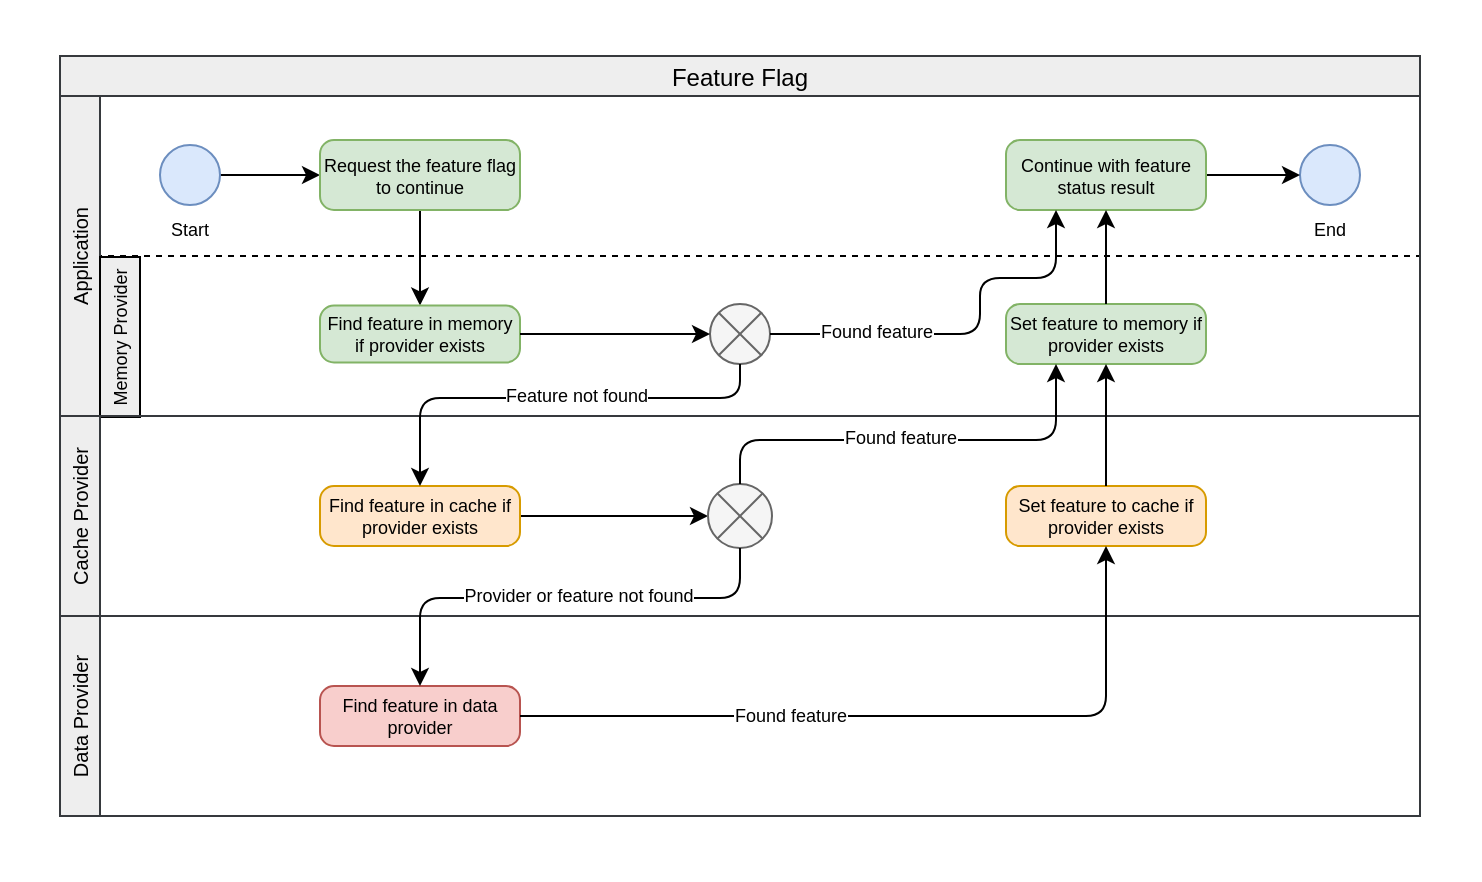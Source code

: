 <mxfile version="15.9.4" type="device" pages="2"><diagram id="JM0ifzElzwTsld9iUVNP" name="Flow"><mxGraphModel dx="837" dy="430" grid="1" gridSize="10" guides="1" tooltips="1" connect="1" arrows="1" fold="0" page="1" pageScale="1" pageWidth="827" pageHeight="1169" math="0" shadow="0"><root><mxCell id="0"/><mxCell id="1" parent="0"/><mxCell id="esSO4mwMkbe7Tudtn2NB-47" value="" style="rounded=0;whiteSpace=wrap;html=1;glass=0;fontSize=10;strokeWidth=1;strokeColor=none;" parent="1" vertex="1"><mxGeometry x="50" y="1" width="740" height="440" as="geometry"/></mxCell><mxCell id="esSO4mwMkbe7Tudtn2NB-1" value="Feature Flag" style="swimlane;childLayout=stackLayout;resizeParent=1;resizeParentMax=0;horizontal=1;startSize=20;horizontalStack=0;fillColor=#eeeeee;strokeColor=#36393d;fontStyle=0" parent="1" vertex="1"><mxGeometry x="80" y="29" width="680" height="380" as="geometry"/></mxCell><mxCell id="4K6gJRVla9Ilw_uD_zbe-8" value="" style="endArrow=none;dashed=1;html=1;rounded=1;fontSize=9;entryX=1;entryY=0.5;entryDx=0;entryDy=0;exitX=0;exitY=0.5;exitDx=0;exitDy=0;" edge="1" parent="esSO4mwMkbe7Tudtn2NB-1" source="esSO4mwMkbe7Tudtn2NB-22" target="esSO4mwMkbe7Tudtn2NB-22"><mxGeometry width="50" height="50" relative="1" as="geometry"><mxPoint x="40" y="171" as="sourcePoint"/><mxPoint x="90" y="121" as="targetPoint"/></mxGeometry></mxCell><mxCell id="esSO4mwMkbe7Tudtn2NB-22" value="Application" style="swimlane;startSize=20;horizontal=0;fontSize=10;fontStyle=0;fillColor=#eeeeee;strokeColor=#36393d;" parent="esSO4mwMkbe7Tudtn2NB-1" vertex="1"><mxGeometry y="20" width="680" height="160" as="geometry"/></mxCell><mxCell id="esSO4mwMkbe7Tudtn2NB-25" style="edgeStyle=orthogonalEdgeStyle;rounded=0;orthogonalLoop=1;jettySize=auto;html=1;exitX=1;exitY=0.5;exitDx=0;exitDy=0;exitPerimeter=0;entryX=0;entryY=0.5;entryDx=0;entryDy=0;" parent="esSO4mwMkbe7Tudtn2NB-22" source="esSO4mwMkbe7Tudtn2NB-6" target="esSO4mwMkbe7Tudtn2NB-24" edge="1"><mxGeometry relative="1" as="geometry"/></mxCell><mxCell id="esSO4mwMkbe7Tudtn2NB-6" value="Start" style="strokeWidth=1;html=1;shape=mxgraph.flowchart.start_2;whiteSpace=wrap;verticalAlign=top;labelPosition=center;verticalLabelPosition=bottom;align=center;fontSize=9;fillColor=#dae8fc;strokeColor=#6c8ebf;spacingBottom=1;" parent="esSO4mwMkbe7Tudtn2NB-22" vertex="1"><mxGeometry x="50" y="24.5" width="30" height="30" as="geometry"/></mxCell><mxCell id="esSO4mwMkbe7Tudtn2NB-15" value="End" style="strokeWidth=1;html=1;shape=mxgraph.flowchart.start_2;whiteSpace=wrap;labelPosition=center;verticalLabelPosition=bottom;align=center;verticalAlign=top;fontSize=9;fillColor=#dae8fc;strokeColor=#6c8ebf;" parent="esSO4mwMkbe7Tudtn2NB-22" vertex="1"><mxGeometry x="620" y="24.5" width="30" height="30" as="geometry"/></mxCell><mxCell id="jjFrssT6RpceeCSR5ZX_-5" style="edgeStyle=orthogonalEdgeStyle;rounded=1;orthogonalLoop=1;jettySize=auto;html=1;exitX=0.5;exitY=1;exitDx=0;exitDy=0;entryX=0.5;entryY=0;entryDx=0;entryDy=0;fontSize=16;fontColor=#9999FF;strokeColor=#000000;strokeWidth=1;" parent="esSO4mwMkbe7Tudtn2NB-22" source="esSO4mwMkbe7Tudtn2NB-24" target="esSO4mwMkbe7Tudtn2NB-7" edge="1"><mxGeometry relative="1" as="geometry"/></mxCell><mxCell id="esSO4mwMkbe7Tudtn2NB-24" value="Request the feature flag to continue" style="rounded=1;absoluteArcSize=1;arcSize=14;strokeWidth=1;whiteSpace=wrap;html=1;fontSize=9;fillColor=#d5e8d4;strokeColor=#82b366;" parent="esSO4mwMkbe7Tudtn2NB-22" vertex="1"><mxGeometry x="130" y="22" width="100" height="35" as="geometry"/></mxCell><mxCell id="esSO4mwMkbe7Tudtn2NB-27" style="edgeStyle=orthogonalEdgeStyle;rounded=0;orthogonalLoop=1;jettySize=auto;html=1;exitX=1;exitY=0.5;exitDx=0;exitDy=0;entryX=0;entryY=0.5;entryDx=0;entryDy=0;entryPerimeter=0;" parent="esSO4mwMkbe7Tudtn2NB-22" source="esSO4mwMkbe7Tudtn2NB-26" target="esSO4mwMkbe7Tudtn2NB-15" edge="1"><mxGeometry relative="1" as="geometry"/></mxCell><mxCell id="esSO4mwMkbe7Tudtn2NB-26" value="Continue with feature status result" style="rounded=1;absoluteArcSize=1;arcSize=14;strokeWidth=1;whiteSpace=wrap;html=1;fontSize=9;fillColor=#d5e8d4;strokeColor=#82b366;" parent="esSO4mwMkbe7Tudtn2NB-22" vertex="1"><mxGeometry x="473" y="22" width="100" height="35" as="geometry"/></mxCell><mxCell id="esSO4mwMkbe7Tudtn2NB-7" value="Find feature in memory if provider exists" style="rounded=1;absoluteArcSize=1;arcSize=14;strokeWidth=1;whiteSpace=wrap;html=1;fontSize=9;fillColor=#d5e8d4;strokeColor=#82b366;" parent="esSO4mwMkbe7Tudtn2NB-22" vertex="1"><mxGeometry x="130" y="104.75" width="100" height="28.5" as="geometry"/></mxCell><mxCell id="esSO4mwMkbe7Tudtn2NB-29" value="" style="shape=sumEllipse;perimeter=ellipsePerimeter;whiteSpace=wrap;html=1;backgroundOutline=1;fontSize=10;strokeWidth=1;fillColor=#f5f5f5;fontColor=#333333;strokeColor=#666666;" parent="esSO4mwMkbe7Tudtn2NB-22" vertex="1"><mxGeometry x="325" y="104" width="30" height="30" as="geometry"/></mxCell><mxCell id="esSO4mwMkbe7Tudtn2NB-32" style="edgeStyle=orthogonalEdgeStyle;rounded=1;orthogonalLoop=1;jettySize=auto;html=1;exitX=1;exitY=0.5;exitDx=0;exitDy=0;entryX=0.25;entryY=1;entryDx=0;entryDy=0;fontSize=10;" parent="esSO4mwMkbe7Tudtn2NB-22" edge="1" target="esSO4mwMkbe7Tudtn2NB-26" source="esSO4mwMkbe7Tudtn2NB-29"><mxGeometry relative="1" as="geometry"><mxPoint x="360" y="108.5" as="sourcePoint"/><mxPoint x="470" y="43" as="targetPoint"/><Array as="points"><mxPoint x="460" y="119"/><mxPoint x="460" y="91"/><mxPoint x="498" y="91"/></Array></mxGeometry></mxCell><mxCell id="esSO4mwMkbe7Tudtn2NB-33" value="Found feature" style="edgeLabel;html=1;align=center;verticalAlign=middle;resizable=0;points=[];fontSize=9;labelBackgroundColor=default;" parent="esSO4mwMkbe7Tudtn2NB-32" vertex="1" connectable="0"><mxGeometry x="-0.498" y="-1" relative="1" as="geometry"><mxPoint x="1" y="-2" as="offset"/></mxGeometry></mxCell><mxCell id="esSO4mwMkbe7Tudtn2NB-31" style="edgeStyle=orthogonalEdgeStyle;rounded=0;orthogonalLoop=1;jettySize=auto;html=1;exitX=1;exitY=0.5;exitDx=0;exitDy=0;fontSize=10;" parent="esSO4mwMkbe7Tudtn2NB-22" source="esSO4mwMkbe7Tudtn2NB-7" target="esSO4mwMkbe7Tudtn2NB-29" edge="1"><mxGeometry relative="1" as="geometry"/></mxCell><mxCell id="4K6gJRVla9Ilw_uD_zbe-9" value="Memory Provider" style="rounded=0;whiteSpace=wrap;html=1;fontSize=9;rotation=-90;fillColor=#EEEEEE;" vertex="1" parent="esSO4mwMkbe7Tudtn2NB-22"><mxGeometry x="-10" y="110.5" width="80" height="20" as="geometry"/></mxCell><mxCell id="4K6gJRVla9Ilw_uD_zbe-1" value="Set feature to memory if provider exists" style="rounded=1;absoluteArcSize=1;arcSize=14;strokeWidth=1;whiteSpace=wrap;html=1;fontSize=9;fillColor=#d5e8d4;strokeColor=#82b366;" vertex="1" parent="esSO4mwMkbe7Tudtn2NB-22"><mxGeometry x="473" y="104" width="100" height="30" as="geometry"/></mxCell><mxCell id="4K6gJRVla9Ilw_uD_zbe-4" style="edgeStyle=orthogonalEdgeStyle;rounded=0;orthogonalLoop=1;jettySize=auto;html=1;exitX=0.5;exitY=0;exitDx=0;exitDy=0;entryX=0.5;entryY=1;entryDx=0;entryDy=0;fontSize=9;" edge="1" parent="esSO4mwMkbe7Tudtn2NB-22" source="4K6gJRVla9Ilw_uD_zbe-1" target="esSO4mwMkbe7Tudtn2NB-26"><mxGeometry relative="1" as="geometry"/></mxCell><mxCell id="esSO4mwMkbe7Tudtn2NB-3" value="Cache Provider" style="swimlane;startSize=20;horizontal=0;fontStyle=0;fontSize=10;fillColor=#eeeeee;strokeColor=#36393d;" parent="esSO4mwMkbe7Tudtn2NB-1" vertex="1"><mxGeometry y="180" width="680" height="100" as="geometry"/></mxCell><mxCell id="esSO4mwMkbe7Tudtn2NB-13" style="edgeStyle=orthogonalEdgeStyle;rounded=0;orthogonalLoop=1;jettySize=auto;html=1;exitX=1;exitY=0.5;exitDx=0;exitDy=0;entryX=0;entryY=0.5;entryDx=0;entryDy=0;" parent="esSO4mwMkbe7Tudtn2NB-3" source="esSO4mwMkbe7Tudtn2NB-11" target="esSO4mwMkbe7Tudtn2NB-35" edge="1"><mxGeometry relative="1" as="geometry"/></mxCell><mxCell id="esSO4mwMkbe7Tudtn2NB-11" value="Find feature in cache if provider exists" style="rounded=1;absoluteArcSize=1;arcSize=14;strokeWidth=1;whiteSpace=wrap;html=1;fontSize=9;fillColor=#ffe6cc;strokeColor=#d79b00;" parent="esSO4mwMkbe7Tudtn2NB-3" vertex="1"><mxGeometry x="130" y="35" width="100" height="30" as="geometry"/></mxCell><mxCell id="esSO4mwMkbe7Tudtn2NB-18" value="Set feature to cache if provider exists" style="rounded=1;absoluteArcSize=1;arcSize=14;strokeWidth=1;whiteSpace=wrap;html=1;fontSize=9;fillColor=#ffe6cc;strokeColor=#d79b00;" parent="esSO4mwMkbe7Tudtn2NB-3" vertex="1"><mxGeometry x="473" y="35" width="100" height="30" as="geometry"/></mxCell><mxCell id="esSO4mwMkbe7Tudtn2NB-35" value="" style="shape=sumEllipse;perimeter=ellipsePerimeter;whiteSpace=wrap;html=1;backgroundOutline=1;fontSize=10;strokeWidth=1;fillColor=#f5f5f5;fontColor=#333333;strokeColor=#666666;" parent="esSO4mwMkbe7Tudtn2NB-3" vertex="1"><mxGeometry x="324" y="34" width="32" height="32" as="geometry"/></mxCell><mxCell id="esSO4mwMkbe7Tudtn2NB-4" value="Data Provider" style="swimlane;startSize=20;horizontal=0;fontStyle=0;fontSize=10;fillColor=#eeeeee;strokeColor=#36393d;" parent="esSO4mwMkbe7Tudtn2NB-1" vertex="1"><mxGeometry y="280" width="680" height="100" as="geometry"/></mxCell><mxCell id="esSO4mwMkbe7Tudtn2NB-14" value="Find feature in data provider" style="rounded=1;absoluteArcSize=1;arcSize=14;strokeWidth=1;whiteSpace=wrap;html=1;fontSize=9;fillColor=#f8cecc;strokeColor=#b85450;" parent="esSO4mwMkbe7Tudtn2NB-4" vertex="1"><mxGeometry x="130" y="35" width="100" height="30" as="geometry"/></mxCell><mxCell id="esSO4mwMkbe7Tudtn2NB-20" style="edgeStyle=orthogonalEdgeStyle;rounded=1;orthogonalLoop=1;jettySize=auto;html=1;exitX=1;exitY=0.5;exitDx=0;exitDy=0;" parent="esSO4mwMkbe7Tudtn2NB-1" source="esSO4mwMkbe7Tudtn2NB-14" target="esSO4mwMkbe7Tudtn2NB-18" edge="1"><mxGeometry relative="1" as="geometry"/></mxCell><mxCell id="esSO4mwMkbe7Tudtn2NB-49" value="Found feature" style="edgeLabel;html=1;align=center;verticalAlign=middle;resizable=0;points=[];fontSize=9;" parent="esSO4mwMkbe7Tudtn2NB-20" vertex="1" connectable="0"><mxGeometry x="-0.3" y="-1" relative="1" as="geometry"><mxPoint x="2" y="-1" as="offset"/></mxGeometry></mxCell><mxCell id="jjFrssT6RpceeCSR5ZX_-1" style="edgeStyle=orthogonalEdgeStyle;rounded=1;orthogonalLoop=1;jettySize=auto;html=1;exitX=0.5;exitY=1;exitDx=0;exitDy=0;entryX=0.5;entryY=0;entryDx=0;entryDy=0;fontSize=16;fontColor=#9999FF;strokeColor=#000000;strokeWidth=1;" parent="esSO4mwMkbe7Tudtn2NB-1" source="esSO4mwMkbe7Tudtn2NB-35" edge="1" target="esSO4mwMkbe7Tudtn2NB-14"><mxGeometry relative="1" as="geometry"><mxPoint x="345" y="249" as="sourcePoint"/><mxPoint x="180" y="313" as="targetPoint"/><Array as="points"><mxPoint x="340" y="271"/><mxPoint x="180" y="271"/></Array></mxGeometry></mxCell><mxCell id="jjFrssT6RpceeCSR5ZX_-2" value="&lt;span style=&quot;color: rgb(0, 0, 0); font-size: 9px;&quot;&gt;Provider or feature not found&lt;/span&gt;" style="edgeLabel;html=1;align=center;verticalAlign=middle;resizable=0;points=[];fontSize=9;fontColor=#9999FF;" parent="jjFrssT6RpceeCSR5ZX_-1" vertex="1" connectable="0"><mxGeometry x="-0.214" relative="1" as="geometry"><mxPoint x="-16" y="-1" as="offset"/></mxGeometry></mxCell><mxCell id="4K6gJRVla9Ilw_uD_zbe-5" style="edgeStyle=orthogonalEdgeStyle;rounded=0;orthogonalLoop=1;jettySize=auto;html=1;exitX=0.5;exitY=0;exitDx=0;exitDy=0;entryX=0.5;entryY=1;entryDx=0;entryDy=0;fontSize=9;" edge="1" parent="esSO4mwMkbe7Tudtn2NB-1" source="esSO4mwMkbe7Tudtn2NB-18" target="4K6gJRVla9Ilw_uD_zbe-1"><mxGeometry relative="1" as="geometry"/></mxCell><mxCell id="4K6gJRVla9Ilw_uD_zbe-6" style="edgeStyle=orthogonalEdgeStyle;rounded=1;orthogonalLoop=1;jettySize=auto;html=1;exitX=0.5;exitY=0;exitDx=0;exitDy=0;fontSize=9;entryX=0.25;entryY=1;entryDx=0;entryDy=0;" edge="1" parent="esSO4mwMkbe7Tudtn2NB-1" source="esSO4mwMkbe7Tudtn2NB-35" target="4K6gJRVla9Ilw_uD_zbe-1"><mxGeometry relative="1" as="geometry"><mxPoint x="500" y="151" as="targetPoint"/><mxPoint x="345" y="215" as="sourcePoint"/><Array as="points"><mxPoint x="340" y="192"/><mxPoint x="498" y="192"/></Array></mxGeometry></mxCell><mxCell id="4K6gJRVla9Ilw_uD_zbe-7" value="Found feature" style="edgeLabel;html=1;align=center;verticalAlign=middle;resizable=0;points=[];fontSize=9;" vertex="1" connectable="0" parent="4K6gJRVla9Ilw_uD_zbe-6"><mxGeometry x="0.076" y="1" relative="1" as="geometry"><mxPoint x="-16" as="offset"/></mxGeometry></mxCell><mxCell id="jjFrssT6RpceeCSR5ZX_-3" style="edgeStyle=orthogonalEdgeStyle;rounded=1;orthogonalLoop=1;jettySize=auto;html=1;fontSize=16;fontColor=#9999FF;strokeColor=#000000;strokeWidth=1;entryX=0.5;entryY=0;entryDx=0;entryDy=0;exitX=0.5;exitY=1;exitDx=0;exitDy=0;" parent="esSO4mwMkbe7Tudtn2NB-1" edge="1" target="esSO4mwMkbe7Tudtn2NB-11" source="esSO4mwMkbe7Tudtn2NB-29"><mxGeometry relative="1" as="geometry"><mxPoint x="345" y="151" as="sourcePoint"/><mxPoint x="180" y="210" as="targetPoint"/><Array as="points"><mxPoint x="340" y="171"/><mxPoint x="180" y="171"/></Array></mxGeometry></mxCell><mxCell id="jjFrssT6RpceeCSR5ZX_-4" value="&lt;span style=&quot;color: rgb(0, 0, 0); font-size: 9px;&quot;&gt;Feature not found&lt;/span&gt;" style="edgeLabel;html=1;align=center;verticalAlign=middle;resizable=0;points=[];fontSize=9;fontColor=#9999FF;" parent="jjFrssT6RpceeCSR5ZX_-3" vertex="1" connectable="0"><mxGeometry x="-0.314" y="1" relative="1" as="geometry"><mxPoint x="-23" y="-2" as="offset"/></mxGeometry></mxCell></root></mxGraphModel></diagram><diagram id="omfoCOdwk4nD1CsRNqcd" name="Logo"><mxGraphModel dx="961" dy="494" grid="1" gridSize="10" guides="1" tooltips="1" connect="1" arrows="1" fold="1" page="1" pageScale="1" pageWidth="827" pageHeight="1169" math="0" shadow="0"><root><mxCell id="SWma4a5304_J55VOXhcR-0"/><mxCell id="SWma4a5304_J55VOXhcR-1" parent="SWma4a5304_J55VOXhcR-0"/><mxCell id="ovgcJ1t_efQnpZcaiCee-0" value="" style="rounded=0;whiteSpace=wrap;html=1;glass=0;fontSize=10;strokeWidth=1;strokeColor=none;fillColor=none;" parent="SWma4a5304_J55VOXhcR-1" vertex="1"><mxGeometry x="50" width="740" height="340" as="geometry"/></mxCell><mxCell id="ovgcJ1t_efQnpZcaiCee-35" style="edgeStyle=orthogonalEdgeStyle;orthogonalLoop=1;jettySize=auto;html=1;exitX=0.25;exitY=0;exitDx=0;exitDy=0;entryX=1;entryY=0.5;entryDx=0;entryDy=0;fontSize=9;rounded=1;strokeWidth=3;strokeColor=#FF6666;" parent="SWma4a5304_J55VOXhcR-1" source="ovgcJ1t_efQnpZcaiCee-2" target="ovgcJ1t_efQnpZcaiCee-4" edge="1"><mxGeometry relative="1" as="geometry"/></mxCell><mxCell id="ovgcJ1t_efQnpZcaiCee-38" value="OFF" style="edgeLabel;html=1;align=center;verticalAlign=middle;resizable=0;points=[];fontSize=16;fontColor=#FF6666;labelBackgroundColor=default;spacingLeft=0;" parent="ovgcJ1t_efQnpZcaiCee-35" vertex="1" connectable="0"><mxGeometry x="0.07" y="-1" relative="1" as="geometry"><mxPoint x="9" as="offset"/></mxGeometry></mxCell><mxCell id="ovgcJ1t_efQnpZcaiCee-36" style="edgeStyle=orthogonalEdgeStyle;orthogonalLoop=1;jettySize=auto;html=1;exitX=0.75;exitY=1;exitDx=0;exitDy=0;entryX=0;entryY=0.5;entryDx=0;entryDy=0;fontSize=9;rounded=1;strokeWidth=3;strokeColor=#9999FF;" parent="SWma4a5304_J55VOXhcR-1" source="ovgcJ1t_efQnpZcaiCee-2" target="ovgcJ1t_efQnpZcaiCee-27" edge="1"><mxGeometry relative="1" as="geometry"/></mxCell><mxCell id="ovgcJ1t_efQnpZcaiCee-39" value="ON" style="edgeLabel;html=1;align=center;verticalAlign=middle;resizable=0;points=[];fontSize=16;fontColor=#9999FF;" parent="ovgcJ1t_efQnpZcaiCee-36" vertex="1" connectable="0"><mxGeometry x="-0.373" y="1" relative="1" as="geometry"><mxPoint x="-2" y="-7" as="offset"/></mxGeometry></mxCell><mxCell id="ovgcJ1t_efQnpZcaiCee-2" value="" style="rounded=1;whiteSpace=wrap;html=1;glass=0;labelBackgroundColor=default;fontSize=9;strokeWidth=3;fillColor=#dae8fc;arcSize=50;strokeColor=#6c8ebf;" parent="SWma4a5304_J55VOXhcR-1" vertex="1"><mxGeometry x="130" y="120" width="150" height="60" as="geometry"/></mxCell><mxCell id="ovgcJ1t_efQnpZcaiCee-1" value="" style="ellipse;whiteSpace=wrap;html=1;aspect=fixed;rounded=1;glass=0;labelBackgroundColor=default;fontSize=9;strokeWidth=2;fillColor=#FFFFFF;strokeColor=#6c8ebf;" parent="SWma4a5304_J55VOXhcR-1" vertex="1"><mxGeometry x="225" y="129" width="44" height="44" as="geometry"/></mxCell><mxCell id="ovgcJ1t_efQnpZcaiCee-4" value="" style="rhombus;whiteSpace=wrap;html=1;rounded=1;glass=0;labelBackgroundColor=default;fontSize=9;strokeWidth=3;fillColor=#f5f5f5;strokeColor=#666666;fontColor=#333333;rotation=-180;" parent="SWma4a5304_J55VOXhcR-1" vertex="1"><mxGeometry x="400" y="31" width="100" height="100" as="geometry"/></mxCell><mxCell id="ovgcJ1t_efQnpZcaiCee-5" value="" style="triangle;whiteSpace=wrap;html=1;rounded=1;glass=0;labelBackgroundColor=default;fontSize=9;strokeWidth=3;fillColor=#fff2cc;strokeColor=#d6b656;rotation=0;" parent="SWma4a5304_J55VOXhcR-1" vertex="1"><mxGeometry x="514.35" y="121" width="78.48" height="94.69" as="geometry"/></mxCell><mxCell id="ovgcJ1t_efQnpZcaiCee-25" value="" style="ellipse;whiteSpace=wrap;html=1;aspect=fixed;rounded=1;glass=0;labelBackgroundColor=default;fontSize=9;strokeWidth=3;fillColor=#f8cecc;strokeColor=#b85450;" parent="SWma4a5304_J55VOXhcR-1" vertex="1"><mxGeometry x="608" y="191.83" width="75" height="75" as="geometry"/></mxCell><mxCell id="ovgcJ1t_efQnpZcaiCee-34" style="edgeStyle=orthogonalEdgeStyle;orthogonalLoop=1;jettySize=auto;html=1;exitX=0.75;exitY=1;exitDx=0;exitDy=0;fontSize=9;entryX=0.5;entryY=1;entryDx=0;entryDy=0;rounded=1;strokeWidth=3;strokeColor=#9999FF;" parent="SWma4a5304_J55VOXhcR-1" source="ovgcJ1t_efQnpZcaiCee-27" target="ovgcJ1t_efQnpZcaiCee-25" edge="1"><mxGeometry relative="1" as="geometry"><mxPoint x="645" y="180" as="targetPoint"/><Array as="points"><mxPoint x="383" y="300"/><mxPoint x="646" y="300"/></Array></mxGeometry></mxCell><mxCell id="ovgcJ1t_efQnpZcaiCee-41" value="ON" style="edgeLabel;html=1;align=center;verticalAlign=middle;resizable=0;points=[];fontSize=16;fontColor=#9999FF;" parent="ovgcJ1t_efQnpZcaiCee-34" vertex="1" connectable="0"><mxGeometry x="-0.238" y="-1" relative="1" as="geometry"><mxPoint x="49" as="offset"/></mxGeometry></mxCell><mxCell id="ovgcJ1t_efQnpZcaiCee-27" value="" style="rounded=1;whiteSpace=wrap;html=1;glass=0;labelBackgroundColor=default;fontSize=9;strokeWidth=3;arcSize=50;fillColor=#f5f5f5;strokeColor=#666666;fontColor=#333333;" parent="SWma4a5304_J55VOXhcR-1" vertex="1"><mxGeometry x="293" y="203.33" width="120" height="48" as="geometry"/></mxCell><mxCell id="ovgcJ1t_efQnpZcaiCee-28" value="" style="ellipse;whiteSpace=wrap;html=1;aspect=fixed;rounded=1;glass=0;labelBackgroundColor=default;fontSize=9;strokeWidth=2;fillColor=#FFFFFF;strokeColor=#666666;fontColor=#333333;" parent="SWma4a5304_J55VOXhcR-1" vertex="1"><mxGeometry x="300" y="211.66" width="33.34" height="33.34" as="geometry"/></mxCell><mxCell id="-lLJglMk4l85hA1GXViA-0" style="edgeStyle=orthogonalEdgeStyle;orthogonalLoop=1;jettySize=auto;html=1;exitX=0.25;exitY=0;exitDx=0;exitDy=0;entryX=0;entryY=0.5;entryDx=0;entryDy=0;fontSize=9;rounded=1;strokeWidth=3;strokeColor=#FF6666;" edge="1" parent="SWma4a5304_J55VOXhcR-1" source="ovgcJ1t_efQnpZcaiCee-27" target="ovgcJ1t_efQnpZcaiCee-5"><mxGeometry relative="1" as="geometry"><mxPoint x="250" y="187.85" as="sourcePoint"/><mxPoint x="482.5" y="148.85" as="targetPoint"/></mxGeometry></mxCell><mxCell id="-lLJglMk4l85hA1GXViA-1" value="OFF" style="edgeLabel;html=1;align=center;verticalAlign=middle;resizable=0;points=[];fontSize=16;fontColor=#FF6666;labelBackgroundColor=default;spacingLeft=0;" vertex="1" connectable="0" parent="-lLJglMk4l85hA1GXViA-0"><mxGeometry x="0.07" y="-1" relative="1" as="geometry"><mxPoint x="12" as="offset"/></mxGeometry></mxCell></root></mxGraphModel></diagram></mxfile>